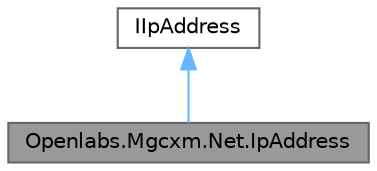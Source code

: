 digraph "Openlabs.Mgcxm.Net.IpAddress"
{
 // LATEX_PDF_SIZE
  bgcolor="transparent";
  edge [fontname=Helvetica,fontsize=10,labelfontname=Helvetica,labelfontsize=10];
  node [fontname=Helvetica,fontsize=10,shape=box,height=0.2,width=0.4];
  Node1 [id="Node000001",label="Openlabs.Mgcxm.Net.IpAddress",height=0.2,width=0.4,color="gray40", fillcolor="grey60", style="filled", fontcolor="black",tooltip="Defines a Internet Protocol Address (IP Address), which is read-only."];
  Node2 -> Node1 [id="edge1_Node000001_Node000002",dir="back",color="steelblue1",style="solid",tooltip=" "];
  Node2 [id="Node000002",label="IIpAddress",height=0.2,width=0.4,color="gray40", fillcolor="white", style="filled",URL="$interface_openlabs_1_1_mgcxm_1_1_net_1_1_i_ip_address.html",tooltip=" "];
}
